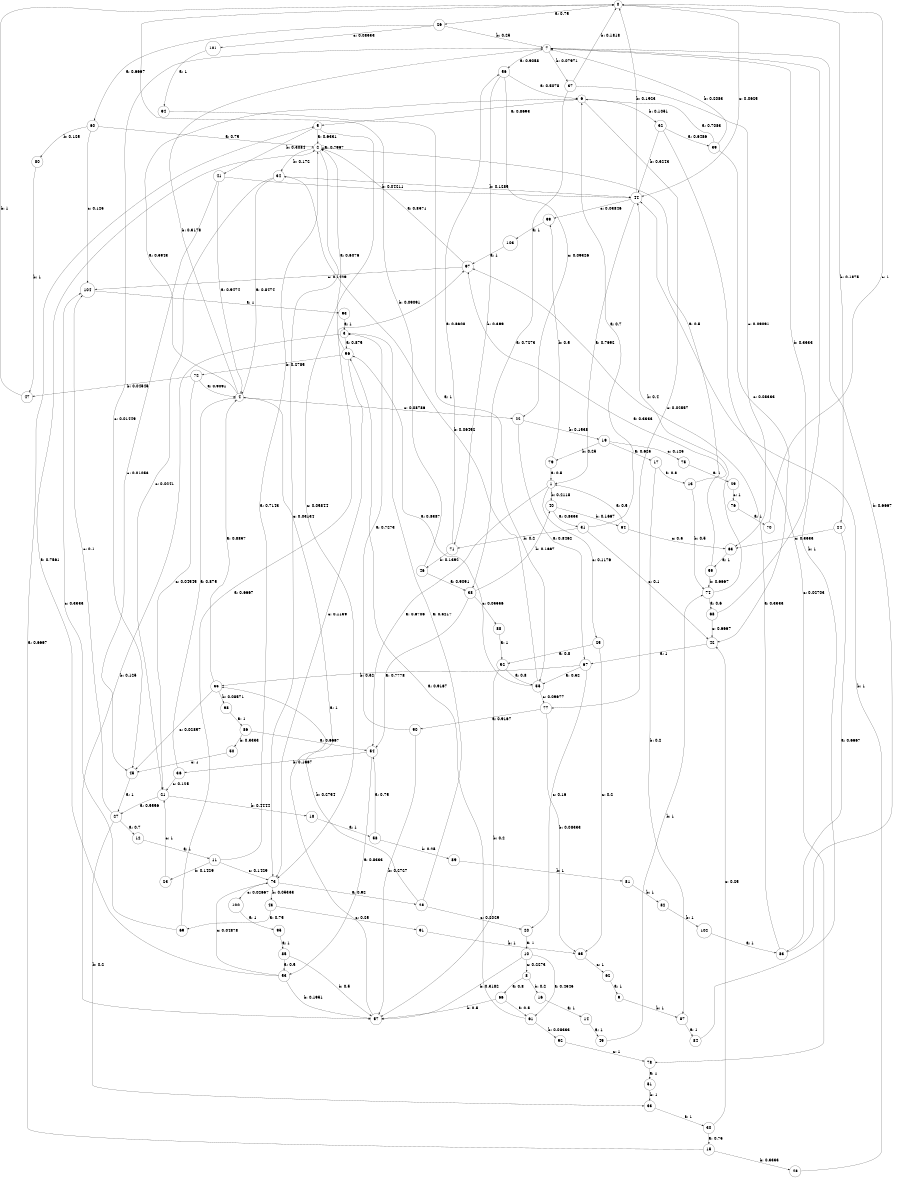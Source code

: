 digraph "d6-400nw-t0-cen-SML" {
size = "6,8.5";
ratio = "fill";
node [shape = circle];
node [fontsize = 24];
edge [fontsize = 24];
0 -> 26 [label = "a: 0.75     "];
0 -> 24 [label = "b: 0.1875   "];
0 -> 44 [label = "c: 0.0625   "];
1 -> 54 [label = "a: 0.6706   "];
1 -> 40 [label = "b: 0.2118   "];
1 -> 25 [label = "c: 0.1176   "];
2 -> 2 [label = "a: 0.7967   "];
2 -> 34 [label = "b: 0.172    "];
2 -> 73 [label = "c: 0.03134  "];
3 -> 96 [label = "a: 0.875    "];
3 -> 57 [label = "b: 0.125    "];
4 -> 6 [label = "a: 0.5943   "];
4 -> 7 [label = "b: 0.3178   "];
4 -> 22 [label = "c: 0.08786  "];
5 -> 2 [label = "a: 0.6331   "];
5 -> 41 [label = "b: 0.3084   "];
5 -> 73 [label = "c: 0.05844  "];
6 -> 5 [label = "a: 0.8693   "];
6 -> 32 [label = "b: 0.1051   "];
6 -> 77 [label = "c: 0.02557  "];
7 -> 56 [label = "a: 0.9058   "];
7 -> 37 [label = "b: 0.07971  "];
7 -> 45 [label = "c: 0.01449  "];
8 -> 66 [label = "a: 0.8      "];
8 -> 16 [label = "b: 0.2      "];
9 -> 87 [label = "b: 1        "];
10 -> 61 [label = "a: 0.4545   "];
10 -> 57 [label = "b: 0.3182   "];
10 -> 8 [label = "c: 0.2273   "];
11 -> 2 [label = "a: 0.7143   "];
11 -> 23 [label = "b: 0.1429   "];
11 -> 73 [label = "c: 0.1429   "];
12 -> 11 [label = "a: 1        "];
13 -> 2 [label = "a: 0.5      "];
13 -> 74 [label = "b: 0.5      "];
14 -> 49 [label = "a: 1        "];
15 -> 5 [label = "a: 0.6667   "];
15 -> 48 [label = "b: 0.3333   "];
16 -> 14 [label = "a: 1        "];
17 -> 13 [label = "a: 0.8      "];
17 -> 87 [label = "b: 0.2      "];
18 -> 58 [label = "a: 1        "];
19 -> 17 [label = "a: 0.625    "];
19 -> 79 [label = "b: 0.25     "];
19 -> 75 [label = "c: 0.125    "];
20 -> 10 [label = "a: 1        "];
21 -> 27 [label = "a: 0.5556   "];
21 -> 18 [label = "b: 0.4444   "];
22 -> 67 [label = "a: 0.8462   "];
22 -> 19 [label = "b: 0.1538   "];
23 -> 21 [label = "c: 1        "];
24 -> 83 [label = "a: 0.6667   "];
24 -> 63 [label = "c: 0.3333   "];
25 -> 52 [label = "a: 0.8      "];
25 -> 65 [label = "c: 0.2      "];
26 -> 60 [label = "a: 0.6667   "];
26 -> 7 [label = "b: 0.25     "];
26 -> 101 [label = "c: 0.08333  "];
27 -> 12 [label = "a: 0.7      "];
27 -> 33 [label = "b: 0.2      "];
27 -> 104 [label = "c: 0.1      "];
28 -> 3 [label = "a: 0.5217   "];
28 -> 35 [label = "b: 0.2754   "];
28 -> 20 [label = "c: 0.2029   "];
29 -> 76 [label = "c: 1        "];
30 -> 15 [label = "a: 0.75     "];
30 -> 42 [label = "c: 0.25     "];
31 -> 6 [label = "a: 0.7      "];
31 -> 71 [label = "b: 0.2      "];
31 -> 42 [label = "c: 0.1      "];
32 -> 39 [label = "a: 0.6486   "];
32 -> 44 [label = "b: 0.3243   "];
32 -> 78 [label = "c: 0.02703  "];
33 -> 30 [label = "a: 1        "];
34 -> 4 [label = "a: 0.8474   "];
34 -> 44 [label = "b: 0.1285   "];
34 -> 21 [label = "c: 0.0241   "];
35 -> 4 [label = "a: 0.8857   "];
35 -> 98 [label = "b: 0.08571  "];
35 -> 45 [label = "c: 0.02857  "];
36 -> 4 [label = "a: 0.875    "];
36 -> 21 [label = "c: 0.125    "];
37 -> 38 [label = "a: 0.7273   "];
37 -> 0 [label = "b: 0.1818   "];
37 -> 63 [label = "c: 0.09091  "];
38 -> 54 [label = "a: 0.7778   "];
38 -> 40 [label = "b: 0.1667   "];
38 -> 88 [label = "c: 0.05556  "];
39 -> 6 [label = "a: 0.7083   "];
39 -> 7 [label = "b: 0.2083   "];
39 -> 42 [label = "c: 0.08333  "];
40 -> 31 [label = "a: 0.8333   "];
40 -> 64 [label = "b: 0.1667   "];
41 -> 4 [label = "a: 0.9474   "];
41 -> 44 [label = "b: 0.04211  "];
41 -> 45 [label = "c: 0.01053  "];
42 -> 67 [label = "a: 1        "];
43 -> 69 [label = "a: 0.75     "];
43 -> 91 [label = "c: 0.25     "];
44 -> 1 [label = "a: 0.7692   "];
44 -> 0 [label = "b: 0.1923   "];
44 -> 99 [label = "c: 0.03846  "];
45 -> 27 [label = "a: 1        "];
46 -> 38 [label = "a: 0.9091   "];
46 -> 0 [label = "b: 0.09091  "];
47 -> 0 [label = "b: 1        "];
48 -> 44 [label = "b: 1        "];
49 -> 74 [label = "b: 1        "];
50 -> 45 [label = "c: 1        "];
51 -> 33 [label = "b: 1        "];
52 -> 55 [label = "a: 0.8      "];
52 -> 57 [label = "b: 0.2      "];
53 -> 2 [label = "a: 0.7561   "];
53 -> 57 [label = "b: 0.1951   "];
53 -> 73 [label = "c: 0.04878  "];
54 -> 53 [label = "a: 0.8333   "];
54 -> 36 [label = "b: 0.1667   "];
55 -> 96 [label = "a: 0.8387   "];
55 -> 34 [label = "b: 0.06452  "];
55 -> 77 [label = "c: 0.09677  "];
56 -> 6 [label = "a: 0.5078   "];
56 -> 71 [label = "b: 0.399    "];
56 -> 22 [label = "c: 0.09326  "];
57 -> 4 [label = "a: 1        "];
58 -> 54 [label = "a: 0.75     "];
58 -> 89 [label = "b: 0.25     "];
59 -> 97 [label = "a: 0.3333   "];
59 -> 74 [label = "b: 0.6667   "];
60 -> 2 [label = "a: 0.75     "];
60 -> 80 [label = "b: 0.125    "];
60 -> 104 [label = "c: 0.125    "];
61 -> 96 [label = "a: 0.9167   "];
61 -> 92 [label = "b: 0.08333  "];
62 -> 9 [label = "a: 1        "];
63 -> 59 [label = "a: 1        "];
64 -> 1 [label = "a: 0.5      "];
64 -> 63 [label = "c: 0.5      "];
65 -> 62 [label = "c: 1        "];
66 -> 61 [label = "a: 0.5      "];
66 -> 57 [label = "b: 0.5      "];
67 -> 55 [label = "a: 0.52     "];
67 -> 35 [label = "b: 0.32     "];
67 -> 20 [label = "c: 0.16     "];
68 -> 7 [label = "b: 0.3333   "];
68 -> 42 [label = "c: 0.6667   "];
69 -> 97 [label = "a: 0.6667   "];
69 -> 104 [label = "c: 0.3333   "];
70 -> 0 [label = "c: 1        "];
71 -> 56 [label = "a: 0.8608   "];
71 -> 46 [label = "b: 0.1392   "];
72 -> 4 [label = "a: 0.9091   "];
72 -> 47 [label = "b: 0.04545  "];
72 -> 21 [label = "c: 0.04545  "];
73 -> 28 [label = "a: 0.92     "];
73 -> 43 [label = "b: 0.05333  "];
73 -> 100 [label = "c: 0.02667  "];
74 -> 68 [label = "a: 0.6      "];
74 -> 44 [label = "b: 0.4      "];
75 -> 29 [label = "a: 1        "];
76 -> 70 [label = "a: 1        "];
77 -> 90 [label = "a: 0.9167   "];
77 -> 65 [label = "b: 0.08333  "];
78 -> 51 [label = "a: 1        "];
79 -> 1 [label = "a: 0.5      "];
79 -> 99 [label = "b: 0.5      "];
80 -> 47 [label = "b: 1        "];
81 -> 82 [label = "b: 1        "];
82 -> 102 [label = "b: 1        "];
83 -> 97 [label = "a: 0.3333   "];
83 -> 7 [label = "b: 0.6667   "];
84 -> 7 [label = "b: 1        "];
85 -> 53 [label = "a: 0.5      "];
85 -> 57 [label = "b: 0.5      "];
86 -> 54 [label = "a: 0.6667   "];
86 -> 50 [label = "b: 0.3333   "];
87 -> 84 [label = "a: 1        "];
88 -> 52 [label = "a: 1        "];
89 -> 81 [label = "b: 1        "];
90 -> 3 [label = "a: 0.7273   "];
90 -> 57 [label = "b: 0.2727   "];
91 -> 65 [label = "b: 1        "];
92 -> 78 [label = "c: 1        "];
93 -> 3 [label = "a: 1        "];
94 -> 55 [label = "a: 1        "];
95 -> 85 [label = "a: 1        "];
96 -> 2 [label = "a: 0.6076   "];
96 -> 72 [label = "b: 0.2785   "];
96 -> 73 [label = "c: 0.1139   "];
97 -> 2 [label = "a: 0.8571   "];
97 -> 104 [label = "c: 0.1429   "];
98 -> 86 [label = "a: 1        "];
99 -> 103 [label = "a: 1        "];
100 -> 95 [label = "a: 1        "];
101 -> 94 [label = "a: 1        "];
102 -> 83 [label = "a: 1        "];
103 -> 97 [label = "a: 1        "];
104 -> 93 [label = "a: 1        "];
}